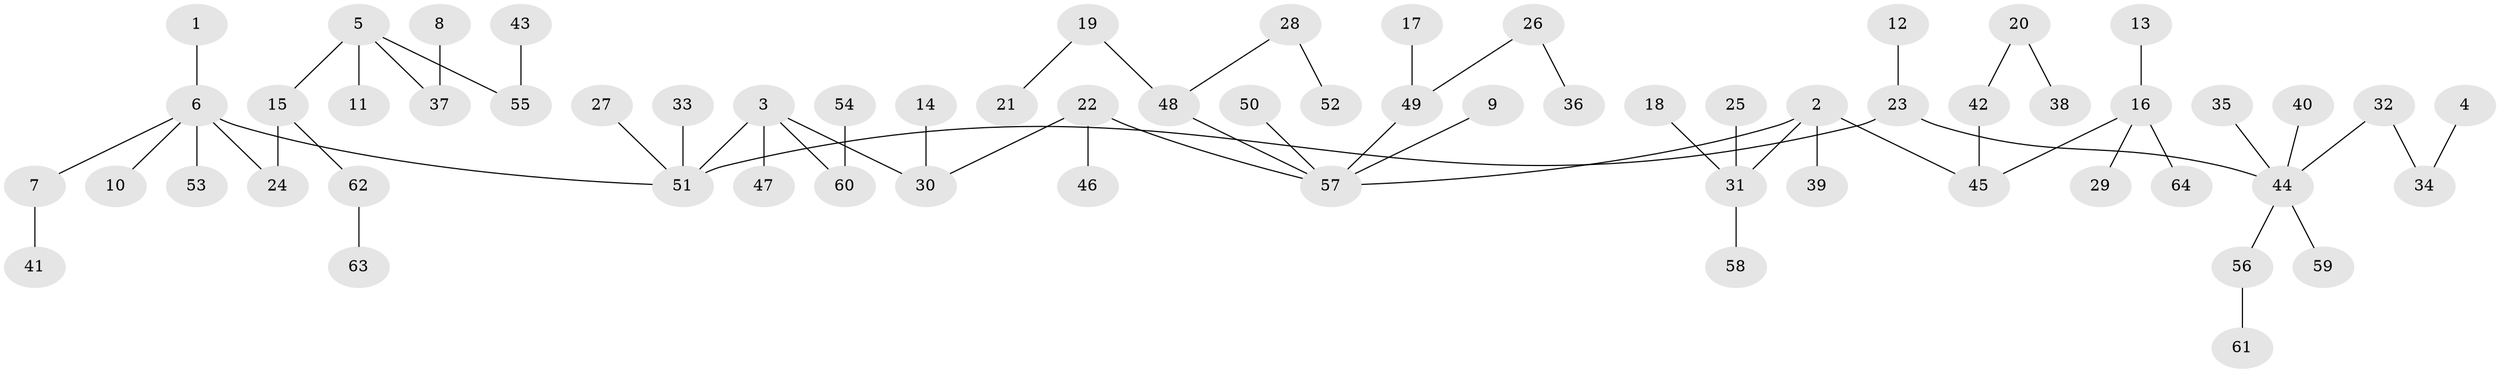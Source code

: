 // original degree distribution, {6: 0.015625, 4: 0.09375, 3: 0.1171875, 1: 0.4921875, 7: 0.0078125, 5: 0.0234375, 2: 0.25}
// Generated by graph-tools (version 1.1) at 2025/50/03/09/25 03:50:17]
// undirected, 64 vertices, 63 edges
graph export_dot {
graph [start="1"]
  node [color=gray90,style=filled];
  1;
  2;
  3;
  4;
  5;
  6;
  7;
  8;
  9;
  10;
  11;
  12;
  13;
  14;
  15;
  16;
  17;
  18;
  19;
  20;
  21;
  22;
  23;
  24;
  25;
  26;
  27;
  28;
  29;
  30;
  31;
  32;
  33;
  34;
  35;
  36;
  37;
  38;
  39;
  40;
  41;
  42;
  43;
  44;
  45;
  46;
  47;
  48;
  49;
  50;
  51;
  52;
  53;
  54;
  55;
  56;
  57;
  58;
  59;
  60;
  61;
  62;
  63;
  64;
  1 -- 6 [weight=1.0];
  2 -- 31 [weight=1.0];
  2 -- 39 [weight=1.0];
  2 -- 45 [weight=1.0];
  2 -- 57 [weight=1.0];
  3 -- 30 [weight=1.0];
  3 -- 47 [weight=1.0];
  3 -- 51 [weight=1.0];
  3 -- 60 [weight=1.0];
  4 -- 34 [weight=1.0];
  5 -- 11 [weight=1.0];
  5 -- 15 [weight=1.0];
  5 -- 37 [weight=1.0];
  5 -- 55 [weight=1.0];
  6 -- 7 [weight=1.0];
  6 -- 10 [weight=1.0];
  6 -- 24 [weight=1.0];
  6 -- 51 [weight=1.0];
  6 -- 53 [weight=1.0];
  7 -- 41 [weight=1.0];
  8 -- 37 [weight=1.0];
  9 -- 57 [weight=1.0];
  12 -- 23 [weight=1.0];
  13 -- 16 [weight=1.0];
  14 -- 30 [weight=1.0];
  15 -- 24 [weight=1.0];
  15 -- 62 [weight=1.0];
  16 -- 29 [weight=1.0];
  16 -- 45 [weight=1.0];
  16 -- 64 [weight=1.0];
  17 -- 49 [weight=1.0];
  18 -- 31 [weight=1.0];
  19 -- 21 [weight=1.0];
  19 -- 48 [weight=1.0];
  20 -- 38 [weight=1.0];
  20 -- 42 [weight=1.0];
  22 -- 30 [weight=1.0];
  22 -- 46 [weight=1.0];
  22 -- 57 [weight=1.0];
  23 -- 44 [weight=1.0];
  23 -- 51 [weight=1.0];
  25 -- 31 [weight=1.0];
  26 -- 36 [weight=1.0];
  26 -- 49 [weight=1.0];
  27 -- 51 [weight=1.0];
  28 -- 48 [weight=1.0];
  28 -- 52 [weight=1.0];
  31 -- 58 [weight=1.0];
  32 -- 34 [weight=1.0];
  32 -- 44 [weight=1.0];
  33 -- 51 [weight=1.0];
  35 -- 44 [weight=1.0];
  40 -- 44 [weight=1.0];
  42 -- 45 [weight=1.0];
  43 -- 55 [weight=1.0];
  44 -- 56 [weight=1.0];
  44 -- 59 [weight=1.0];
  48 -- 57 [weight=1.0];
  49 -- 57 [weight=1.0];
  50 -- 57 [weight=1.0];
  54 -- 60 [weight=1.0];
  56 -- 61 [weight=1.0];
  62 -- 63 [weight=1.0];
}
